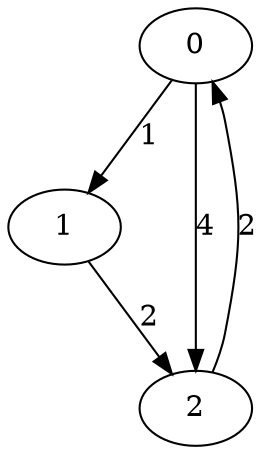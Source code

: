 digraph {
    0 -> 1 [label="1"]
    0 -> 2 [label="4"]
    1 -> 2 [label="2"]
    2 -> 0 [label="2"]
}